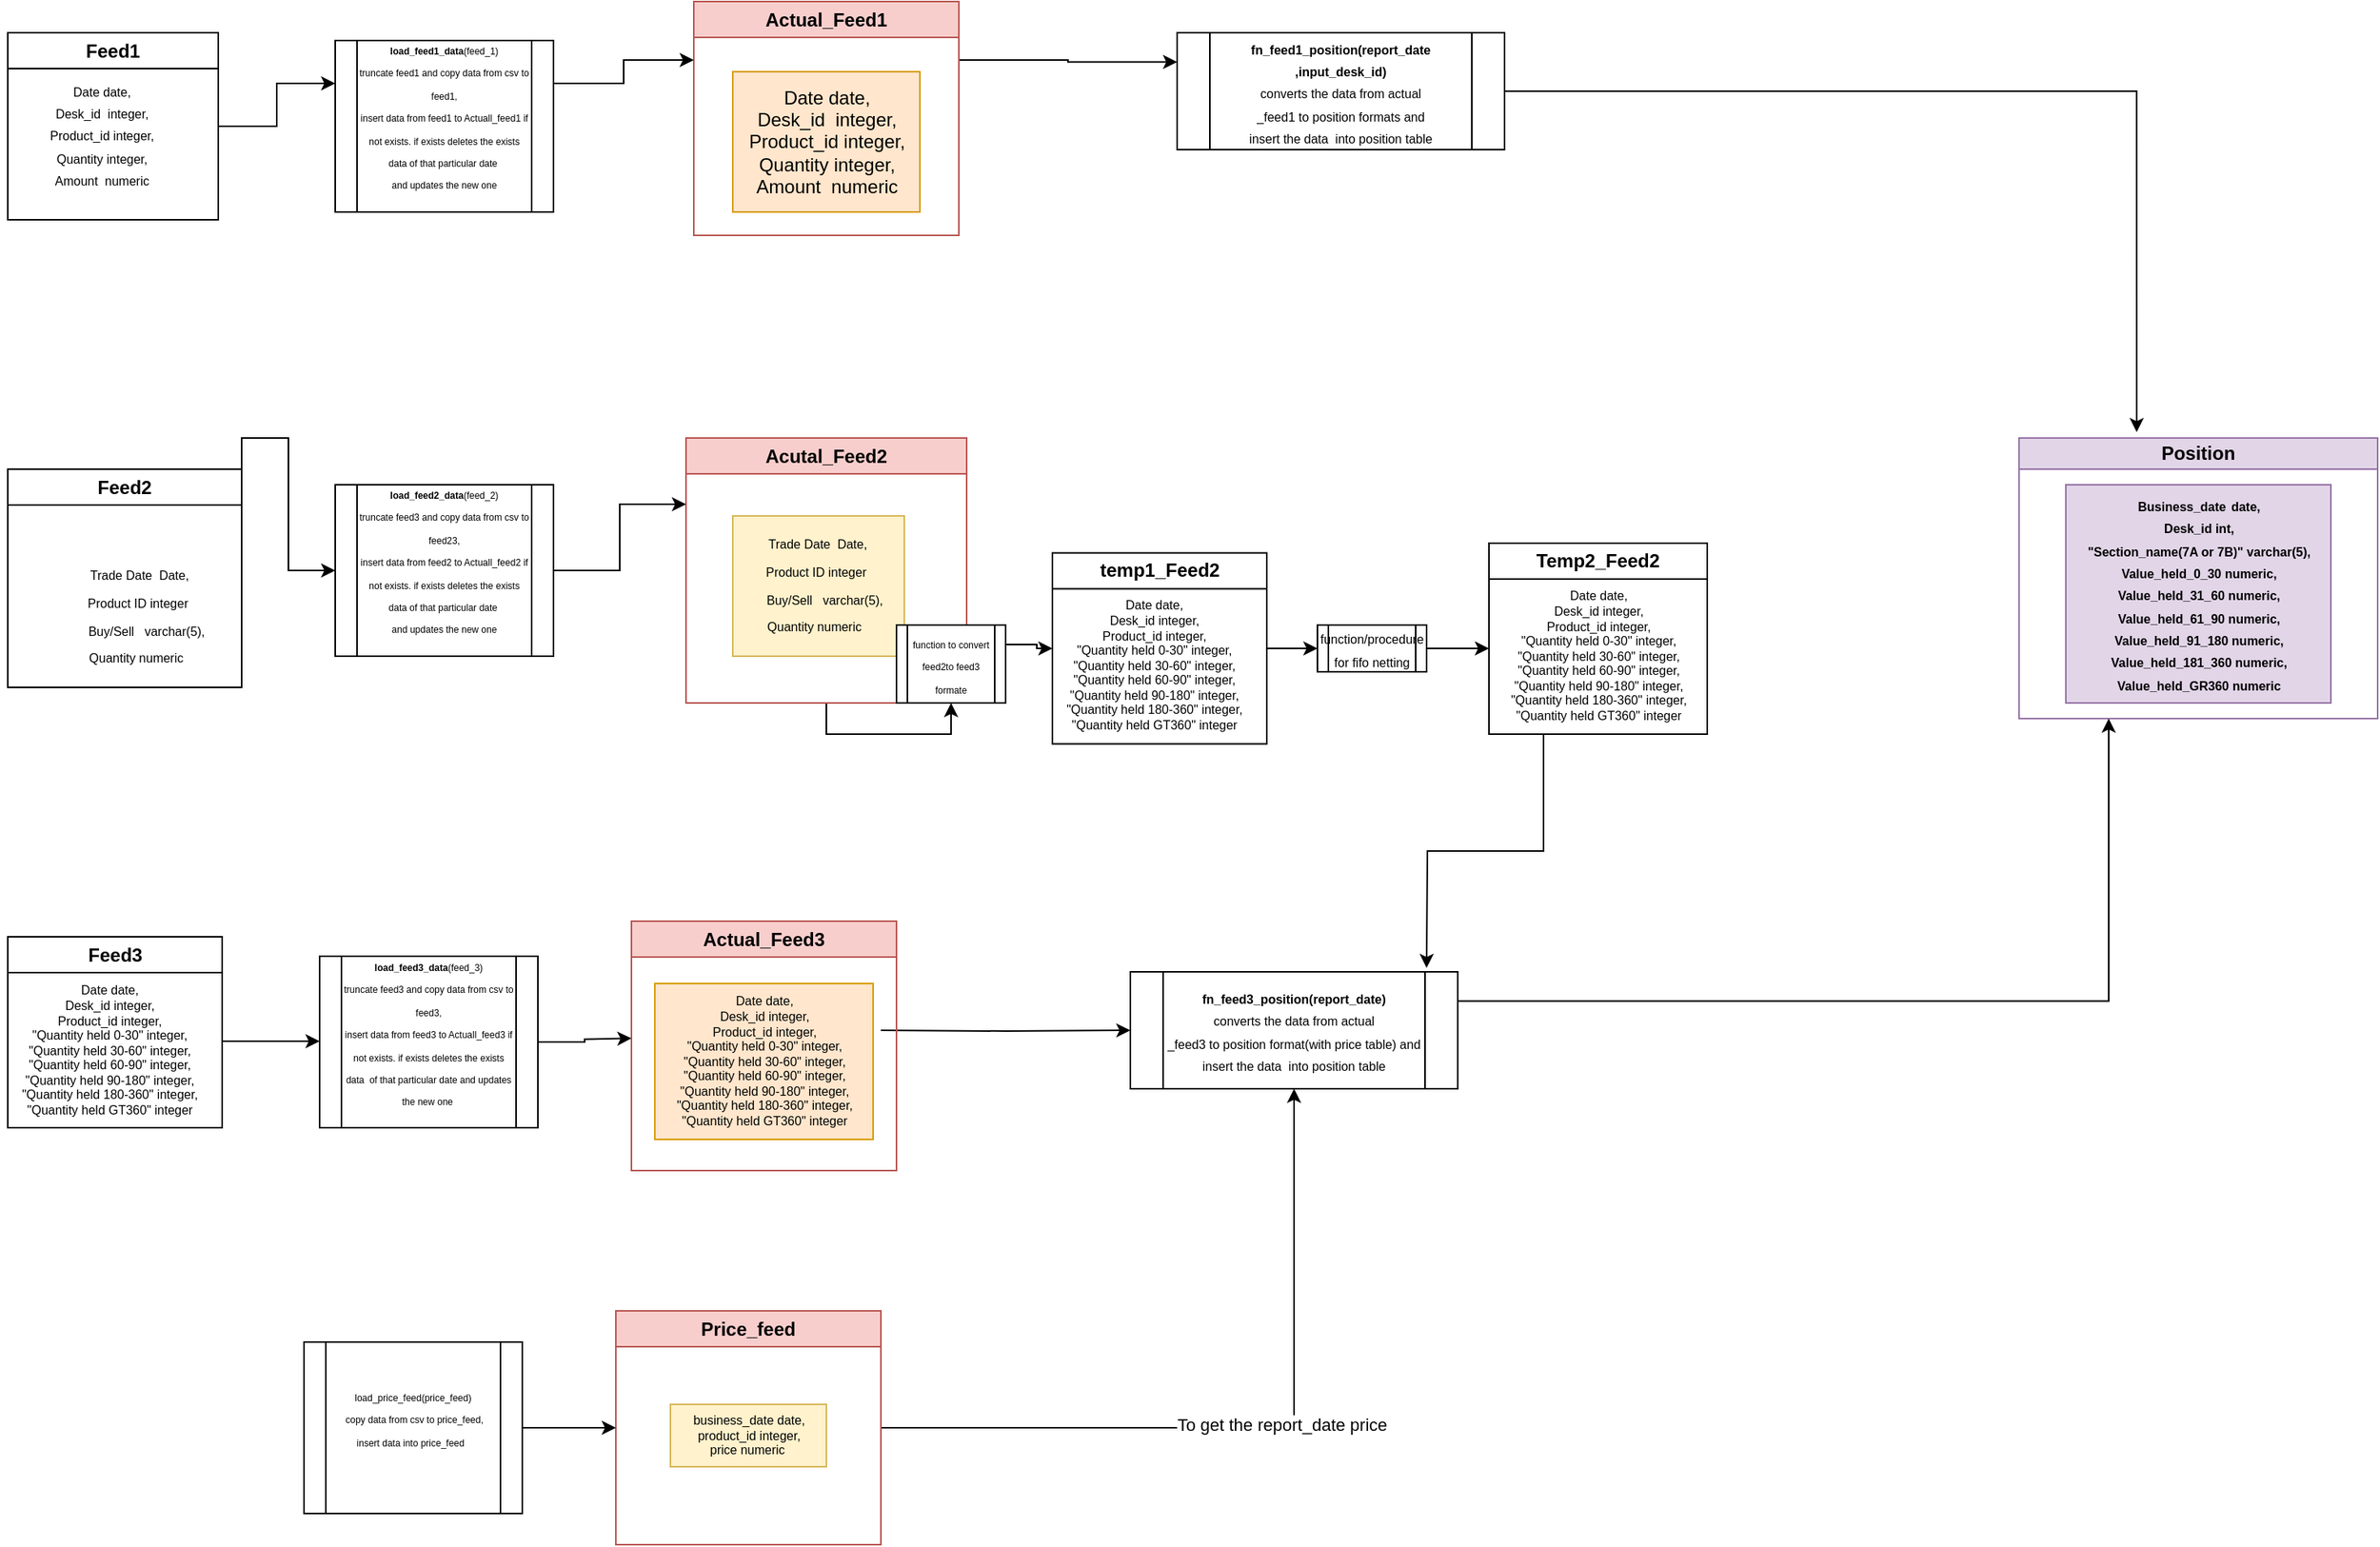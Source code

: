 <mxfile version="21.1.5" type="device">
  <diagram id="R2lEEEUBdFMjLlhIrx00" name="Page-1">
    <mxGraphModel dx="972" dy="428" grid="1" gridSize="10" guides="1" tooltips="1" connect="1" arrows="1" fold="1" page="1" pageScale="1" pageWidth="850" pageHeight="1100" math="0" shadow="0" extFonts="Permanent Marker^https://fonts.googleapis.com/css?family=Permanent+Marker">
      <root>
        <mxCell id="0" />
        <mxCell id="1" parent="0" />
        <mxCell id="IcwAf8RBkFZ6DbmnaQ4h-51" style="edgeStyle=orthogonalEdgeStyle;rounded=0;orthogonalLoop=1;jettySize=auto;html=1;exitX=1;exitY=0.5;exitDx=0;exitDy=0;entryX=0;entryY=0.25;entryDx=0;entryDy=0;" edge="1" parent="1" source="IcwAf8RBkFZ6DbmnaQ4h-14" target="IcwAf8RBkFZ6DbmnaQ4h-29">
          <mxGeometry relative="1" as="geometry" />
        </mxCell>
        <mxCell id="IcwAf8RBkFZ6DbmnaQ4h-14" value="Feed1" style="swimlane;whiteSpace=wrap;html=1;" vertex="1" parent="1">
          <mxGeometry x="10" y="40" width="135" height="120" as="geometry" />
        </mxCell>
        <mxCell id="IcwAf8RBkFZ6DbmnaQ4h-15" value="&lt;font style=&quot;font-size: 8px;&quot;&gt;Date date,&lt;br style=&quot;--tw-border-spacing-x: 0; --tw-border-spacing-y: 0; --tw-translate-x: 0; --tw-translate-y: 0; --tw-rotate: 0; --tw-skew-x: 0; --tw-skew-y: 0; --tw-scale-x: 1; --tw-scale-y: 1; --tw-pan-x: ; --tw-pan-y: ; --tw-pinch-zoom: ; --tw-scroll-snap-strictness: proximity; --tw-ordinal: ; --tw-slashed-zero: ; --tw-numeric-figure: ; --tw-numeric-spacing: ; --tw-numeric-fraction: ; --tw-ring-inset: ; --tw-ring-offset-width: 0px; --tw-ring-offset-color: #fff; --tw-ring-color: rgb(59 130 246 / 0.5); --tw-ring-offset-shadow: 0 0 #0000; --tw-ring-shadow: 0 0 #0000; --tw-shadow: 0 0 #0000; --tw-shadow-colored: 0 0 #0000; --tw-blur: ; --tw-brightness: ; --tw-contrast: ; --tw-grayscale: ; --tw-hue-rotate: ; --tw-invert: ; --tw-saturate: ; --tw-sepia: ; --tw-drop-shadow: ; --tw-backdrop-blur: ; --tw-backdrop-brightness: ; --tw-backdrop-contrast: ; --tw-backdrop-grayscale: ; --tw-backdrop-hue-rotate: ; --tw-backdrop-invert: ; --tw-backdrop-opacity: ; --tw-backdrop-saturate: ; --tw-backdrop-sepia: ; border-color: var(--border-color);&quot;&gt;Desk_id&amp;nbsp; integer,&lt;br style=&quot;--tw-border-spacing-x: 0; --tw-border-spacing-y: 0; --tw-translate-x: 0; --tw-translate-y: 0; --tw-rotate: 0; --tw-skew-x: 0; --tw-skew-y: 0; --tw-scale-x: 1; --tw-scale-y: 1; --tw-pan-x: ; --tw-pan-y: ; --tw-pinch-zoom: ; --tw-scroll-snap-strictness: proximity; --tw-ordinal: ; --tw-slashed-zero: ; --tw-numeric-figure: ; --tw-numeric-spacing: ; --tw-numeric-fraction: ; --tw-ring-inset: ; --tw-ring-offset-width: 0px; --tw-ring-offset-color: #fff; --tw-ring-color: rgb(59 130 246 / 0.5); --tw-ring-offset-shadow: 0 0 #0000; --tw-ring-shadow: 0 0 #0000; --tw-shadow: 0 0 #0000; --tw-shadow-colored: 0 0 #0000; --tw-blur: ; --tw-brightness: ; --tw-contrast: ; --tw-grayscale: ; --tw-hue-rotate: ; --tw-invert: ; --tw-saturate: ; --tw-sepia: ; --tw-drop-shadow: ; --tw-backdrop-blur: ; --tw-backdrop-brightness: ; --tw-backdrop-contrast: ; --tw-backdrop-grayscale: ; --tw-backdrop-hue-rotate: ; --tw-backdrop-invert: ; --tw-backdrop-opacity: ; --tw-backdrop-saturate: ; --tw-backdrop-sepia: ; border-color: var(--border-color);&quot;&gt;Product_id integer,&lt;br style=&quot;--tw-border-spacing-x: 0; --tw-border-spacing-y: 0; --tw-translate-x: 0; --tw-translate-y: 0; --tw-rotate: 0; --tw-skew-x: 0; --tw-skew-y: 0; --tw-scale-x: 1; --tw-scale-y: 1; --tw-pan-x: ; --tw-pan-y: ; --tw-pinch-zoom: ; --tw-scroll-snap-strictness: proximity; --tw-ordinal: ; --tw-slashed-zero: ; --tw-numeric-figure: ; --tw-numeric-spacing: ; --tw-numeric-fraction: ; --tw-ring-inset: ; --tw-ring-offset-width: 0px; --tw-ring-offset-color: #fff; --tw-ring-color: rgb(59 130 246 / 0.5); --tw-ring-offset-shadow: 0 0 #0000; --tw-ring-shadow: 0 0 #0000; --tw-shadow: 0 0 #0000; --tw-shadow-colored: 0 0 #0000; --tw-blur: ; --tw-brightness: ; --tw-contrast: ; --tw-grayscale: ; --tw-hue-rotate: ; --tw-invert: ; --tw-saturate: ; --tw-sepia: ; --tw-drop-shadow: ; --tw-backdrop-blur: ; --tw-backdrop-brightness: ; --tw-backdrop-contrast: ; --tw-backdrop-grayscale: ; --tw-backdrop-hue-rotate: ; --tw-backdrop-invert: ; --tw-backdrop-opacity: ; --tw-backdrop-saturate: ; --tw-backdrop-sepia: ; border-color: var(--border-color);&quot;&gt;Quantity integer,&lt;br style=&quot;--tw-border-spacing-x: 0; --tw-border-spacing-y: 0; --tw-translate-x: 0; --tw-translate-y: 0; --tw-rotate: 0; --tw-skew-x: 0; --tw-skew-y: 0; --tw-scale-x: 1; --tw-scale-y: 1; --tw-pan-x: ; --tw-pan-y: ; --tw-pinch-zoom: ; --tw-scroll-snap-strictness: proximity; --tw-ordinal: ; --tw-slashed-zero: ; --tw-numeric-figure: ; --tw-numeric-spacing: ; --tw-numeric-fraction: ; --tw-ring-inset: ; --tw-ring-offset-width: 0px; --tw-ring-offset-color: #fff; --tw-ring-color: rgb(59 130 246 / 0.5); --tw-ring-offset-shadow: 0 0 #0000; --tw-ring-shadow: 0 0 #0000; --tw-shadow: 0 0 #0000; --tw-shadow-colored: 0 0 #0000; --tw-blur: ; --tw-brightness: ; --tw-contrast: ; --tw-grayscale: ; --tw-hue-rotate: ; --tw-invert: ; --tw-saturate: ; --tw-sepia: ; --tw-drop-shadow: ; --tw-backdrop-blur: ; --tw-backdrop-brightness: ; --tw-backdrop-contrast: ; --tw-backdrop-grayscale: ; --tw-backdrop-hue-rotate: ; --tw-backdrop-invert: ; --tw-backdrop-opacity: ; --tw-backdrop-saturate: ; --tw-backdrop-sepia: ; border-color: var(--border-color);&quot;&gt;Amount&amp;nbsp; numeric&lt;/font&gt;" style="text;html=1;align=center;verticalAlign=middle;resizable=0;points=[];autosize=1;strokeColor=none;fillColor=none;" vertex="1" parent="IcwAf8RBkFZ6DbmnaQ4h-14">
          <mxGeometry x="15" y="20" width="90" height="90" as="geometry" />
        </mxCell>
        <mxCell id="IcwAf8RBkFZ6DbmnaQ4h-42" style="edgeStyle=orthogonalEdgeStyle;rounded=0;orthogonalLoop=1;jettySize=auto;html=1;exitX=1;exitY=0.25;exitDx=0;exitDy=0;entryX=0;entryY=0.25;entryDx=0;entryDy=0;" edge="1" parent="1" source="IcwAf8RBkFZ6DbmnaQ4h-16" target="IcwAf8RBkFZ6DbmnaQ4h-39">
          <mxGeometry relative="1" as="geometry" />
        </mxCell>
        <mxCell id="IcwAf8RBkFZ6DbmnaQ4h-16" value="Actual_Feed1" style="swimlane;whiteSpace=wrap;html=1;fillColor=#f8cecc;strokeColor=#b85450;" vertex="1" parent="1">
          <mxGeometry x="450" y="20" width="170" height="150" as="geometry" />
        </mxCell>
        <mxCell id="IcwAf8RBkFZ6DbmnaQ4h-17" value="Date date,&lt;br style=&quot;--tw-border-spacing-x: 0; --tw-border-spacing-y: 0; --tw-translate-x: 0; --tw-translate-y: 0; --tw-rotate: 0; --tw-skew-x: 0; --tw-skew-y: 0; --tw-scale-x: 1; --tw-scale-y: 1; --tw-pan-x: ; --tw-pan-y: ; --tw-pinch-zoom: ; --tw-scroll-snap-strictness: proximity; --tw-ordinal: ; --tw-slashed-zero: ; --tw-numeric-figure: ; --tw-numeric-spacing: ; --tw-numeric-fraction: ; --tw-ring-inset: ; --tw-ring-offset-width: 0px; --tw-ring-offset-color: #fff; --tw-ring-color: rgb(59 130 246 / 0.5); --tw-ring-offset-shadow: 0 0 #0000; --tw-ring-shadow: 0 0 #0000; --tw-shadow: 0 0 #0000; --tw-shadow-colored: 0 0 #0000; --tw-blur: ; --tw-brightness: ; --tw-contrast: ; --tw-grayscale: ; --tw-hue-rotate: ; --tw-invert: ; --tw-saturate: ; --tw-sepia: ; --tw-drop-shadow: ; --tw-backdrop-blur: ; --tw-backdrop-brightness: ; --tw-backdrop-contrast: ; --tw-backdrop-grayscale: ; --tw-backdrop-hue-rotate: ; --tw-backdrop-invert: ; --tw-backdrop-opacity: ; --tw-backdrop-saturate: ; --tw-backdrop-sepia: ; border-color: var(--border-color);&quot;&gt;Desk_id&amp;nbsp; integer,&lt;br style=&quot;--tw-border-spacing-x: 0; --tw-border-spacing-y: 0; --tw-translate-x: 0; --tw-translate-y: 0; --tw-rotate: 0; --tw-skew-x: 0; --tw-skew-y: 0; --tw-scale-x: 1; --tw-scale-y: 1; --tw-pan-x: ; --tw-pan-y: ; --tw-pinch-zoom: ; --tw-scroll-snap-strictness: proximity; --tw-ordinal: ; --tw-slashed-zero: ; --tw-numeric-figure: ; --tw-numeric-spacing: ; --tw-numeric-fraction: ; --tw-ring-inset: ; --tw-ring-offset-width: 0px; --tw-ring-offset-color: #fff; --tw-ring-color: rgb(59 130 246 / 0.5); --tw-ring-offset-shadow: 0 0 #0000; --tw-ring-shadow: 0 0 #0000; --tw-shadow: 0 0 #0000; --tw-shadow-colored: 0 0 #0000; --tw-blur: ; --tw-brightness: ; --tw-contrast: ; --tw-grayscale: ; --tw-hue-rotate: ; --tw-invert: ; --tw-saturate: ; --tw-sepia: ; --tw-drop-shadow: ; --tw-backdrop-blur: ; --tw-backdrop-brightness: ; --tw-backdrop-contrast: ; --tw-backdrop-grayscale: ; --tw-backdrop-hue-rotate: ; --tw-backdrop-invert: ; --tw-backdrop-opacity: ; --tw-backdrop-saturate: ; --tw-backdrop-sepia: ; border-color: var(--border-color);&quot;&gt;Product_id integer,&lt;br style=&quot;--tw-border-spacing-x: 0; --tw-border-spacing-y: 0; --tw-translate-x: 0; --tw-translate-y: 0; --tw-rotate: 0; --tw-skew-x: 0; --tw-skew-y: 0; --tw-scale-x: 1; --tw-scale-y: 1; --tw-pan-x: ; --tw-pan-y: ; --tw-pinch-zoom: ; --tw-scroll-snap-strictness: proximity; --tw-ordinal: ; --tw-slashed-zero: ; --tw-numeric-figure: ; --tw-numeric-spacing: ; --tw-numeric-fraction: ; --tw-ring-inset: ; --tw-ring-offset-width: 0px; --tw-ring-offset-color: #fff; --tw-ring-color: rgb(59 130 246 / 0.5); --tw-ring-offset-shadow: 0 0 #0000; --tw-ring-shadow: 0 0 #0000; --tw-shadow: 0 0 #0000; --tw-shadow-colored: 0 0 #0000; --tw-blur: ; --tw-brightness: ; --tw-contrast: ; --tw-grayscale: ; --tw-hue-rotate: ; --tw-invert: ; --tw-saturate: ; --tw-sepia: ; --tw-drop-shadow: ; --tw-backdrop-blur: ; --tw-backdrop-brightness: ; --tw-backdrop-contrast: ; --tw-backdrop-grayscale: ; --tw-backdrop-hue-rotate: ; --tw-backdrop-invert: ; --tw-backdrop-opacity: ; --tw-backdrop-saturate: ; --tw-backdrop-sepia: ; border-color: var(--border-color);&quot;&gt;Quantity integer,&lt;br style=&quot;--tw-border-spacing-x: 0; --tw-border-spacing-y: 0; --tw-translate-x: 0; --tw-translate-y: 0; --tw-rotate: 0; --tw-skew-x: 0; --tw-skew-y: 0; --tw-scale-x: 1; --tw-scale-y: 1; --tw-pan-x: ; --tw-pan-y: ; --tw-pinch-zoom: ; --tw-scroll-snap-strictness: proximity; --tw-ordinal: ; --tw-slashed-zero: ; --tw-numeric-figure: ; --tw-numeric-spacing: ; --tw-numeric-fraction: ; --tw-ring-inset: ; --tw-ring-offset-width: 0px; --tw-ring-offset-color: #fff; --tw-ring-color: rgb(59 130 246 / 0.5); --tw-ring-offset-shadow: 0 0 #0000; --tw-ring-shadow: 0 0 #0000; --tw-shadow: 0 0 #0000; --tw-shadow-colored: 0 0 #0000; --tw-blur: ; --tw-brightness: ; --tw-contrast: ; --tw-grayscale: ; --tw-hue-rotate: ; --tw-invert: ; --tw-saturate: ; --tw-sepia: ; --tw-drop-shadow: ; --tw-backdrop-blur: ; --tw-backdrop-brightness: ; --tw-backdrop-contrast: ; --tw-backdrop-grayscale: ; --tw-backdrop-hue-rotate: ; --tw-backdrop-invert: ; --tw-backdrop-opacity: ; --tw-backdrop-saturate: ; --tw-backdrop-sepia: ; border-color: var(--border-color);&quot;&gt;Amount&amp;nbsp; numeric" style="text;html=1;align=center;verticalAlign=middle;resizable=0;points=[];autosize=1;strokeColor=#d79b00;fillColor=#ffe6cc;" vertex="1" parent="IcwAf8RBkFZ6DbmnaQ4h-16">
          <mxGeometry x="25" y="45" width="120" height="90" as="geometry" />
        </mxCell>
        <mxCell id="IcwAf8RBkFZ6DbmnaQ4h-32" style="edgeStyle=orthogonalEdgeStyle;rounded=0;orthogonalLoop=1;jettySize=auto;html=1;exitX=1;exitY=0.25;exitDx=0;exitDy=0;entryX=0;entryY=0.25;entryDx=0;entryDy=0;" edge="1" parent="1" source="IcwAf8RBkFZ6DbmnaQ4h-29" target="IcwAf8RBkFZ6DbmnaQ4h-16">
          <mxGeometry relative="1" as="geometry" />
        </mxCell>
        <mxCell id="IcwAf8RBkFZ6DbmnaQ4h-29" value="&lt;font style=&quot;font-size: 6px;&quot;&gt;&lt;b&gt;load_feed1_data&lt;/b&gt;(feed_1)&lt;br&gt;truncate feed1 and copy data from csv to feed1,&lt;br&gt;insert data from feed1 to Actuall_feed1 if not exists. if exists deletes the exists data of that particular date&amp;nbsp;&lt;br&gt;&amp;nbsp;and updates the new one&amp;nbsp;&lt;br&gt;&lt;br&gt;&lt;/font&gt;" style="shape=process;whiteSpace=wrap;html=1;backgroundOutline=1;" vertex="1" parent="1">
          <mxGeometry x="220" y="45" width="140" height="110" as="geometry" />
        </mxCell>
        <mxCell id="IcwAf8RBkFZ6DbmnaQ4h-43" style="edgeStyle=orthogonalEdgeStyle;rounded=0;orthogonalLoop=1;jettySize=auto;html=1;exitX=1;exitY=0.5;exitDx=0;exitDy=0;entryX=0.328;entryY=-0.021;entryDx=0;entryDy=0;entryPerimeter=0;" edge="1" parent="1" source="IcwAf8RBkFZ6DbmnaQ4h-39" target="IcwAf8RBkFZ6DbmnaQ4h-40">
          <mxGeometry relative="1" as="geometry" />
        </mxCell>
        <mxCell id="IcwAf8RBkFZ6DbmnaQ4h-39" value="&lt;font style=&quot;font-size: 8px;&quot;&gt;&lt;b style=&quot;font-size: 8px;&quot;&gt;fn_feed1_position(&lt;/b&gt;&lt;b&gt;report_date&lt;/b&gt;&lt;br&gt;&lt;b style=&quot;font-size: 8px;&quot;&gt;,&lt;/b&gt;&lt;b&gt;input_desk_id&lt;/b&gt;&lt;b style=&quot;font-size: 8px;&quot;&gt;)&lt;/b&gt;&lt;br&gt;&lt;span style=&quot;font-size: 8px;&quot;&gt;converts the data from actual&lt;/span&gt;&lt;br&gt;&lt;span style=&quot;font-size: 8px;&quot;&gt;_feed1 to position formats and&lt;/span&gt;&lt;br&gt;&lt;span style=&quot;font-size: 8px;&quot;&gt;insert the data&amp;nbsp; into position table&lt;/span&gt;&lt;br&gt;&lt;/font&gt;" style="shape=process;whiteSpace=wrap;html=1;backgroundOutline=1;" vertex="1" parent="1">
          <mxGeometry x="760" y="40" width="210" height="75" as="geometry" />
        </mxCell>
        <mxCell id="IcwAf8RBkFZ6DbmnaQ4h-40" value="Position" style="swimlane;whiteSpace=wrap;html=1;fillColor=#e1d5e7;strokeColor=#9673a6;startSize=20;" vertex="1" parent="1">
          <mxGeometry x="1300" y="300" width="230" height="180" as="geometry" />
        </mxCell>
        <mxCell id="IcwAf8RBkFZ6DbmnaQ4h-41" value="&lt;div&gt;&lt;b&gt;&lt;font style=&quot;font-size: 8px;&quot;&gt;Business_date&lt;/font&gt; &lt;font style=&quot;font-size: 8px;&quot;&gt;date,&lt;/font&gt;&lt;/b&gt;&lt;/div&gt;&lt;div&gt;&lt;span style=&quot;font-size: 8px;&quot;&gt;&lt;b&gt;Desk_id int,&lt;/b&gt;&lt;/span&gt;&lt;/div&gt;&lt;div&gt;&lt;span style=&quot;font-size: 8px;&quot;&gt;&lt;b&gt;&quot;Section_name(7A or 7B)&quot; varchar(5),&lt;/b&gt;&lt;/span&gt;&lt;/div&gt;&lt;div&gt;&lt;span style=&quot;font-size: 8px;&quot;&gt;&lt;b&gt;Value_held_0_30 numeric,&lt;/b&gt;&lt;/span&gt;&lt;/div&gt;&lt;div&gt;&lt;span style=&quot;font-size: 8px;&quot;&gt;&lt;b&gt;Value_held_31_60 numeric,&lt;/b&gt;&lt;/span&gt;&lt;/div&gt;&lt;div&gt;&lt;span style=&quot;font-size: 8px;&quot;&gt;&lt;b&gt;Value_held_61_90 numeric,&lt;/b&gt;&lt;/span&gt;&lt;/div&gt;&lt;div&gt;&lt;span style=&quot;font-size: 8px;&quot;&gt;&lt;b&gt;Value_held_91_180 numeric,&lt;/b&gt;&lt;/span&gt;&lt;/div&gt;&lt;div&gt;&lt;span style=&quot;font-size: 8px;&quot;&gt;&lt;b&gt;Value_held_181_360 numeric,&lt;/b&gt;&lt;/span&gt;&lt;/div&gt;&lt;div&gt;&lt;span style=&quot;font-size: 8px;&quot;&gt;&lt;b&gt;Value_held_GR360 numeric&lt;/b&gt;&lt;/span&gt;&lt;/div&gt;" style="text;html=1;align=center;verticalAlign=middle;resizable=0;points=[];autosize=1;strokeColor=#9673a6;fillColor=#e1d5e7;" vertex="1" parent="IcwAf8RBkFZ6DbmnaQ4h-40">
          <mxGeometry x="30" y="30" width="170" height="140" as="geometry" />
        </mxCell>
        <mxCell id="IcwAf8RBkFZ6DbmnaQ4h-72" style="edgeStyle=orthogonalEdgeStyle;rounded=0;orthogonalLoop=1;jettySize=auto;html=1;exitX=1;exitY=0;exitDx=0;exitDy=0;" edge="1" parent="1" source="IcwAf8RBkFZ6DbmnaQ4h-44" target="IcwAf8RBkFZ6DbmnaQ4h-52">
          <mxGeometry relative="1" as="geometry">
            <Array as="points">
              <mxPoint x="147" y="687" />
            </Array>
          </mxGeometry>
        </mxCell>
        <mxCell id="IcwAf8RBkFZ6DbmnaQ4h-44" value="Feed3" style="swimlane;whiteSpace=wrap;html=1;" vertex="1" parent="1">
          <mxGeometry x="10" y="620" width="137.5" height="122.5" as="geometry" />
        </mxCell>
        <mxCell id="IcwAf8RBkFZ6DbmnaQ4h-46" value="&lt;div style=&quot;font-size: 8px;&quot;&gt;&lt;font style=&quot;font-size: 8px;&quot;&gt;Date date,&lt;/font&gt;&lt;/div&gt;&lt;div style=&quot;font-size: 8px;&quot;&gt;&lt;font style=&quot;font-size: 8px;&quot;&gt;Desk_id integer,&lt;/font&gt;&lt;/div&gt;&lt;div style=&quot;font-size: 8px;&quot;&gt;&lt;font style=&quot;font-size: 8px;&quot;&gt;Product_id integer,&lt;/font&gt;&lt;/div&gt;&lt;div style=&quot;font-size: 8px;&quot;&gt;&lt;font style=&quot;font-size: 8px;&quot;&gt;&quot;Quantity held 0-30&quot; integer,&lt;/font&gt;&lt;/div&gt;&lt;div style=&quot;font-size: 8px;&quot;&gt;&lt;font style=&quot;font-size: 8px;&quot;&gt;&quot;Quantity held 30-60&quot; integer,&lt;/font&gt;&lt;/div&gt;&lt;div style=&quot;font-size: 8px;&quot;&gt;&lt;font style=&quot;font-size: 8px;&quot;&gt;&quot;Quantity held 60-90&quot; integer,&lt;/font&gt;&lt;/div&gt;&lt;div style=&quot;font-size: 8px;&quot;&gt;&lt;font style=&quot;font-size: 8px;&quot;&gt;&quot;Quantity held 90-180&quot; integer,&lt;/font&gt;&lt;/div&gt;&lt;div style=&quot;font-size: 8px;&quot;&gt;&lt;font style=&quot;font-size: 8px;&quot;&gt;&quot;Quantity held 180-360&quot; integer,&lt;/font&gt;&lt;/div&gt;&lt;div style=&quot;font-size: 8px;&quot;&gt;&lt;font style=&quot;font-size: 8px;&quot;&gt;&quot;Quantity held GT360&quot; integer&lt;/font&gt;&lt;/div&gt;" style="text;html=1;align=center;verticalAlign=middle;resizable=0;points=[];autosize=1;strokeColor=none;fillColor=none;" vertex="1" parent="IcwAf8RBkFZ6DbmnaQ4h-44">
          <mxGeometry x="-5" y="22.5" width="140" height="100" as="geometry" />
        </mxCell>
        <mxCell id="IcwAf8RBkFZ6DbmnaQ4h-55" style="edgeStyle=orthogonalEdgeStyle;rounded=0;orthogonalLoop=1;jettySize=auto;html=1;entryX=0;entryY=0.5;entryDx=0;entryDy=0;" edge="1" parent="1" target="IcwAf8RBkFZ6DbmnaQ4h-53">
          <mxGeometry relative="1" as="geometry">
            <mxPoint x="570" y="680" as="sourcePoint" />
          </mxGeometry>
        </mxCell>
        <mxCell id="IcwAf8RBkFZ6DbmnaQ4h-47" value="Actual_Feed3" style="swimlane;whiteSpace=wrap;html=1;fillColor=#f8cecc;strokeColor=#b85450;" vertex="1" parent="1">
          <mxGeometry x="410" y="610" width="170" height="160" as="geometry" />
        </mxCell>
        <mxCell id="IcwAf8RBkFZ6DbmnaQ4h-48" value="&lt;div style=&quot;font-size: 8px;&quot;&gt;&lt;font style=&quot;font-size: 8px;&quot;&gt;Date date,&lt;/font&gt;&lt;/div&gt;&lt;div style=&quot;font-size: 8px;&quot;&gt;&lt;font style=&quot;font-size: 8px;&quot;&gt;Desk_id integer,&lt;/font&gt;&lt;/div&gt;&lt;div style=&quot;font-size: 8px;&quot;&gt;&lt;font style=&quot;font-size: 8px;&quot;&gt;Product_id integer,&lt;/font&gt;&lt;/div&gt;&lt;div style=&quot;font-size: 8px;&quot;&gt;&lt;font style=&quot;font-size: 8px;&quot;&gt;&quot;Quantity held 0-30&quot; integer,&lt;/font&gt;&lt;/div&gt;&lt;div style=&quot;font-size: 8px;&quot;&gt;&lt;font style=&quot;font-size: 8px;&quot;&gt;&quot;Quantity held 30-60&quot; integer,&lt;/font&gt;&lt;/div&gt;&lt;div style=&quot;font-size: 8px;&quot;&gt;&lt;font style=&quot;font-size: 8px;&quot;&gt;&quot;Quantity held 60-90&quot; integer,&lt;/font&gt;&lt;/div&gt;&lt;div style=&quot;font-size: 8px;&quot;&gt;&lt;font style=&quot;font-size: 8px;&quot;&gt;&quot;Quantity held 90-180&quot; integer,&lt;/font&gt;&lt;/div&gt;&lt;div style=&quot;font-size: 8px;&quot;&gt;&lt;font style=&quot;font-size: 8px;&quot;&gt;&quot;Quantity held 180-360&quot; integer,&lt;/font&gt;&lt;/div&gt;&lt;div style=&quot;font-size: 8px;&quot;&gt;&lt;font style=&quot;font-size: 8px;&quot;&gt;&quot;Quantity held GT360&quot; integer&lt;/font&gt;&lt;/div&gt;" style="text;html=1;align=center;verticalAlign=middle;resizable=0;points=[];autosize=1;strokeColor=#d79b00;fillColor=#ffe6cc;" vertex="1" parent="IcwAf8RBkFZ6DbmnaQ4h-47">
          <mxGeometry x="15" y="40" width="140" height="100" as="geometry" />
        </mxCell>
        <mxCell id="IcwAf8RBkFZ6DbmnaQ4h-70" style="edgeStyle=orthogonalEdgeStyle;rounded=0;orthogonalLoop=1;jettySize=auto;html=1;exitX=1;exitY=0.5;exitDx=0;exitDy=0;" edge="1" parent="1" source="IcwAf8RBkFZ6DbmnaQ4h-52">
          <mxGeometry relative="1" as="geometry">
            <mxPoint x="410" y="685.158" as="targetPoint" />
          </mxGeometry>
        </mxCell>
        <mxCell id="IcwAf8RBkFZ6DbmnaQ4h-52" value="&lt;font style=&quot;font-size: 6px;&quot;&gt;&lt;b&gt;load_feed3_data&lt;/b&gt;(feed_3)&lt;br&gt;truncate feed3 and copy data from csv to feed3,&lt;br&gt;insert data from feed3 to Actuall_feed3 if not exists. if exists deletes the exists data&amp;nbsp; of that particular date and updates the new one&amp;nbsp;&lt;br&gt;&lt;br&gt;&lt;/font&gt;" style="shape=process;whiteSpace=wrap;html=1;backgroundOutline=1;" vertex="1" parent="1">
          <mxGeometry x="210" y="632.5" width="140" height="110" as="geometry" />
        </mxCell>
        <mxCell id="IcwAf8RBkFZ6DbmnaQ4h-54" style="edgeStyle=orthogonalEdgeStyle;rounded=0;orthogonalLoop=1;jettySize=auto;html=1;exitX=1;exitY=0.25;exitDx=0;exitDy=0;entryX=0.25;entryY=1;entryDx=0;entryDy=0;" edge="1" parent="1" source="IcwAf8RBkFZ6DbmnaQ4h-53" target="IcwAf8RBkFZ6DbmnaQ4h-40">
          <mxGeometry relative="1" as="geometry" />
        </mxCell>
        <mxCell id="IcwAf8RBkFZ6DbmnaQ4h-53" value="&lt;font style=&quot;font-size: 8px;&quot;&gt;&lt;b style=&quot;font-size: 8px;&quot;&gt;fn_feed3_position(&lt;/b&gt;&lt;b&gt;report_date&lt;/b&gt;&lt;b style=&quot;font-size: 8px;&quot;&gt;)&lt;/b&gt;&lt;br&gt;&lt;span style=&quot;font-size: 8px;&quot;&gt;converts the data from actual&lt;/span&gt;&lt;br&gt;&lt;span style=&quot;font-size: 8px;&quot;&gt;_feed3 to position format(with price table) and&lt;/span&gt;&lt;br&gt;&lt;span style=&quot;font-size: 8px;&quot;&gt;insert the data&amp;nbsp; into position table&lt;/span&gt;&lt;br&gt;&lt;/font&gt;" style="shape=process;whiteSpace=wrap;html=1;backgroundOutline=1;" vertex="1" parent="1">
          <mxGeometry x="730" y="642.5" width="210" height="75" as="geometry" />
        </mxCell>
        <mxCell id="IcwAf8RBkFZ6DbmnaQ4h-67" style="edgeStyle=orthogonalEdgeStyle;rounded=0;orthogonalLoop=1;jettySize=auto;html=1;exitX=1;exitY=0.5;exitDx=0;exitDy=0;entryX=0.5;entryY=1;entryDx=0;entryDy=0;" edge="1" parent="1" source="IcwAf8RBkFZ6DbmnaQ4h-61" target="IcwAf8RBkFZ6DbmnaQ4h-53">
          <mxGeometry relative="1" as="geometry" />
        </mxCell>
        <mxCell id="IcwAf8RBkFZ6DbmnaQ4h-73" value="To get the report_date price" style="edgeLabel;html=1;align=center;verticalAlign=middle;resizable=0;points=[];" vertex="1" connectable="0" parent="IcwAf8RBkFZ6DbmnaQ4h-67">
          <mxGeometry x="0.06" y="2" relative="1" as="geometry">
            <mxPoint x="1" as="offset" />
          </mxGeometry>
        </mxCell>
        <mxCell id="IcwAf8RBkFZ6DbmnaQ4h-61" value="Price_feed" style="swimlane;whiteSpace=wrap;html=1;fillColor=#f8cecc;strokeColor=#b85450;" vertex="1" parent="1">
          <mxGeometry x="400" y="860" width="170" height="150" as="geometry" />
        </mxCell>
        <mxCell id="IcwAf8RBkFZ6DbmnaQ4h-62" value="&lt;div style=&quot;font-size: 8px;&quot;&gt;&lt;div&gt;business_date date,&lt;/div&gt;&lt;div&gt;	product_id integer,&lt;/div&gt;&lt;div&gt;&lt;span style=&quot;&quot;&gt;	&lt;/span&gt;price numeric&amp;nbsp;&lt;/div&gt;&lt;/div&gt;" style="text;html=1;align=center;verticalAlign=middle;resizable=0;points=[];autosize=1;strokeColor=#d6b656;fillColor=#fff2cc;" vertex="1" parent="IcwAf8RBkFZ6DbmnaQ4h-61">
          <mxGeometry x="35" y="60" width="100" height="40" as="geometry" />
        </mxCell>
        <mxCell id="IcwAf8RBkFZ6DbmnaQ4h-66" style="edgeStyle=orthogonalEdgeStyle;rounded=0;orthogonalLoop=1;jettySize=auto;html=1;exitX=1;exitY=0.5;exitDx=0;exitDy=0;entryX=0;entryY=0.5;entryDx=0;entryDy=0;" edge="1" parent="1" source="IcwAf8RBkFZ6DbmnaQ4h-63" target="IcwAf8RBkFZ6DbmnaQ4h-61">
          <mxGeometry relative="1" as="geometry" />
        </mxCell>
        <mxCell id="IcwAf8RBkFZ6DbmnaQ4h-63" value="&lt;font style=&quot;font-size: 6px;&quot;&gt;load_price_feed(price_feed)&lt;br&gt;&amp;nbsp;copy data from csv to price_feed,&lt;br&gt;insert data into price_feed&amp;nbsp;&amp;nbsp;&lt;br&gt;&lt;br&gt;&lt;/font&gt;" style="shape=process;whiteSpace=wrap;html=1;backgroundOutline=1;" vertex="1" parent="1">
          <mxGeometry x="200" y="880" width="140" height="110" as="geometry" />
        </mxCell>
        <mxCell id="IcwAf8RBkFZ6DbmnaQ4h-84" value="" style="edgeStyle=orthogonalEdgeStyle;rounded=0;orthogonalLoop=1;jettySize=auto;html=1;" edge="1" parent="1" source="IcwAf8RBkFZ6DbmnaQ4h-74" target="IcwAf8RBkFZ6DbmnaQ4h-83">
          <mxGeometry relative="1" as="geometry" />
        </mxCell>
        <mxCell id="IcwAf8RBkFZ6DbmnaQ4h-74" value="Acutal_Feed2" style="swimlane;whiteSpace=wrap;html=1;fillColor=#f8cecc;strokeColor=#b85450;" vertex="1" parent="1">
          <mxGeometry x="445" y="300" width="180" height="170" as="geometry" />
        </mxCell>
        <mxCell id="IcwAf8RBkFZ6DbmnaQ4h-76" value="&lt;p style=&quot;--tw-border-spacing-x: 0; --tw-border-spacing-y: 0; --tw-translate-x: 0; --tw-translate-y: 0; --tw-rotate: 0; --tw-skew-x: 0; --tw-skew-y: 0; --tw-scale-x: 1; --tw-scale-y: 1; --tw-pan-x: ; --tw-pan-y: ; --tw-pinch-zoom: ; --tw-scroll-snap-strictness: proximity; --tw-ordinal: ; --tw-slashed-zero: ; --tw-numeric-figure: ; --tw-numeric-spacing: ; --tw-numeric-fraction: ; --tw-ring-inset: ; --tw-ring-offset-width: 0px; --tw-ring-offset-color: #fff; --tw-ring-color: rgb(59 130 246 / 0.5); --tw-ring-offset-shadow: 0 0 #0000; --tw-ring-shadow: 0 0 #0000; --tw-shadow: 0 0 #0000; --tw-shadow-colored: 0 0 #0000; --tw-blur: ; --tw-brightness: ; --tw-contrast: ; --tw-grayscale: ; --tw-hue-rotate: ; --tw-invert: ; --tw-saturate: ; --tw-sepia: ; --tw-drop-shadow: ; --tw-backdrop-blur: ; --tw-backdrop-brightness: ; --tw-backdrop-contrast: ; --tw-backdrop-grayscale: ; --tw-backdrop-hue-rotate: ; --tw-backdrop-invert: ; --tw-backdrop-opacity: ; --tw-backdrop-saturate: ; --tw-backdrop-sepia: ; border-color: var(--border-color); font-size: 8px; text-indent: -18pt;&quot; class=&quot;MsoListParagraphCxSpFirst&quot;&gt;&amp;nbsp; &amp;nbsp; &amp;nbsp; &amp;nbsp; &amp;nbsp; Trade Date&amp;nbsp; Date,&lt;/p&gt;&lt;p style=&quot;--tw-border-spacing-x: 0; --tw-border-spacing-y: 0; --tw-translate-x: 0; --tw-translate-y: 0; --tw-rotate: 0; --tw-skew-x: 0; --tw-skew-y: 0; --tw-scale-x: 1; --tw-scale-y: 1; --tw-pan-x: ; --tw-pan-y: ; --tw-pinch-zoom: ; --tw-scroll-snap-strictness: proximity; --tw-ordinal: ; --tw-slashed-zero: ; --tw-numeric-figure: ; --tw-numeric-spacing: ; --tw-numeric-fraction: ; --tw-ring-inset: ; --tw-ring-offset-width: 0px; --tw-ring-offset-color: #fff; --tw-ring-color: rgb(59 130 246 / 0.5); --tw-ring-offset-shadow: 0 0 #0000; --tw-ring-shadow: 0 0 #0000; --tw-shadow: 0 0 #0000; --tw-shadow-colored: 0 0 #0000; --tw-blur: ; --tw-brightness: ; --tw-contrast: ; --tw-grayscale: ; --tw-hue-rotate: ; --tw-invert: ; --tw-saturate: ; --tw-sepia: ; --tw-drop-shadow: ; --tw-backdrop-blur: ; --tw-backdrop-brightness: ; --tw-backdrop-contrast: ; --tw-backdrop-grayscale: ; --tw-backdrop-hue-rotate: ; --tw-backdrop-invert: ; --tw-backdrop-opacity: ; --tw-backdrop-saturate: ; --tw-backdrop-sepia: ; border-color: var(--border-color); font-size: 8px; text-indent: -18pt;&quot; class=&quot;MsoListParagraphCxSpMiddle&quot;&gt;&lt;span style=&quot;--tw-border-spacing-x: 0; --tw-border-spacing-y: 0; --tw-translate-x: 0; --tw-translate-y: 0; --tw-rotate: 0; --tw-skew-x: 0; --tw-skew-y: 0; --tw-scale-x: 1; --tw-scale-y: 1; --tw-pan-x: ; --tw-pan-y: ; --tw-pinch-zoom: ; --tw-scroll-snap-strictness: proximity; --tw-ordinal: ; --tw-slashed-zero: ; --tw-numeric-figure: ; --tw-numeric-spacing: ; --tw-numeric-fraction: ; --tw-ring-inset: ; --tw-ring-offset-width: 0px; --tw-ring-offset-color: #fff; --tw-ring-color: rgb(59 130 246 / 0.5); --tw-ring-offset-shadow: 0 0 #0000; --tw-ring-shadow: 0 0 #0000; --tw-shadow: 0 0 #0000; --tw-shadow-colored: 0 0 #0000; --tw-blur: ; --tw-brightness: ; --tw-contrast: ; --tw-grayscale: ; --tw-hue-rotate: ; --tw-invert: ; --tw-saturate: ; --tw-sepia: ; --tw-drop-shadow: ; --tw-backdrop-blur: ; --tw-backdrop-brightness: ; --tw-backdrop-contrast: ; --tw-backdrop-grayscale: ; --tw-backdrop-hue-rotate: ; --tw-backdrop-invert: ; --tw-backdrop-opacity: ; --tw-backdrop-saturate: ; --tw-backdrop-sepia: ; border-color: var(--border-color); font-family: Symbol;&quot;&gt;&lt;/span&gt;&amp;nbsp; &amp;nbsp; &amp;nbsp; &amp;nbsp; &amp;nbsp;Product ID integer&lt;/p&gt;&lt;p style=&quot;--tw-border-spacing-x: 0; --tw-border-spacing-y: 0; --tw-translate-x: 0; --tw-translate-y: 0; --tw-rotate: 0; --tw-skew-x: 0; --tw-skew-y: 0; --tw-scale-x: 1; --tw-scale-y: 1; --tw-pan-x: ; --tw-pan-y: ; --tw-pinch-zoom: ; --tw-scroll-snap-strictness: proximity; --tw-ordinal: ; --tw-slashed-zero: ; --tw-numeric-figure: ; --tw-numeric-spacing: ; --tw-numeric-fraction: ; --tw-ring-inset: ; --tw-ring-offset-width: 0px; --tw-ring-offset-color: #fff; --tw-ring-color: rgb(59 130 246 / 0.5); --tw-ring-offset-shadow: 0 0 #0000; --tw-ring-shadow: 0 0 #0000; --tw-shadow: 0 0 #0000; --tw-shadow-colored: 0 0 #0000; --tw-blur: ; --tw-brightness: ; --tw-contrast: ; --tw-grayscale: ; --tw-hue-rotate: ; --tw-invert: ; --tw-saturate: ; --tw-sepia: ; --tw-drop-shadow: ; --tw-backdrop-blur: ; --tw-backdrop-brightness: ; --tw-backdrop-contrast: ; --tw-backdrop-grayscale: ; --tw-backdrop-hue-rotate: ; --tw-backdrop-invert: ; --tw-backdrop-opacity: ; --tw-backdrop-saturate: ; --tw-backdrop-sepia: ; border-color: var(--border-color); font-size: 8px; text-indent: -18pt;&quot; class=&quot;MsoListParagraphCxSpMiddle&quot;&gt;&amp;nbsp; &amp;nbsp; &amp;nbsp; &amp;nbsp; &amp;nbsp; &amp;nbsp; &amp;nbsp; Buy/Sell&amp;nbsp; &amp;nbsp;varchar(5),&lt;/p&gt;&lt;p style=&quot;--tw-border-spacing-x: 0; --tw-border-spacing-y: 0; --tw-translate-x: 0; --tw-translate-y: 0; --tw-rotate: 0; --tw-skew-x: 0; --tw-skew-y: 0; --tw-scale-x: 1; --tw-scale-y: 1; --tw-pan-x: ; --tw-pan-y: ; --tw-pinch-zoom: ; --tw-scroll-snap-strictness: proximity; --tw-ordinal: ; --tw-slashed-zero: ; --tw-numeric-figure: ; --tw-numeric-spacing: ; --tw-numeric-fraction: ; --tw-ring-inset: ; --tw-ring-offset-width: 0px; --tw-ring-offset-color: #fff; --tw-ring-color: rgb(59 130 246 / 0.5); --tw-ring-offset-shadow: 0 0 #0000; --tw-ring-shadow: 0 0 #0000; --tw-shadow: 0 0 #0000; --tw-shadow-colored: 0 0 #0000; --tw-blur: ; --tw-brightness: ; --tw-contrast: ; --tw-grayscale: ; --tw-hue-rotate: ; --tw-invert: ; --tw-saturate: ; --tw-sepia: ; --tw-drop-shadow: ; --tw-backdrop-blur: ; --tw-backdrop-brightness: ; --tw-backdrop-contrast: ; --tw-backdrop-grayscale: ; --tw-backdrop-hue-rotate: ; --tw-backdrop-invert: ; --tw-backdrop-opacity: ; --tw-backdrop-saturate: ; --tw-backdrop-sepia: ; border-color: var(--border-color); font-size: 8px; text-indent: -18pt;&quot; class=&quot;MsoListParagraphCxSpLast&quot;&gt;&amp;nbsp; &amp;nbsp; &amp;nbsp; &amp;nbsp; Quantity numeric&lt;/p&gt;" style="text;html=1;align=center;verticalAlign=middle;resizable=0;points=[];autosize=1;strokeColor=#d6b656;fillColor=#fff2cc;" vertex="1" parent="IcwAf8RBkFZ6DbmnaQ4h-74">
          <mxGeometry x="30" y="50" width="110" height="90" as="geometry" />
        </mxCell>
        <mxCell id="IcwAf8RBkFZ6DbmnaQ4h-90" value="" style="edgeStyle=orthogonalEdgeStyle;rounded=0;orthogonalLoop=1;jettySize=auto;html=1;" edge="1" parent="1" source="IcwAf8RBkFZ6DbmnaQ4h-80" target="IcwAf8RBkFZ6DbmnaQ4h-89">
          <mxGeometry relative="1" as="geometry" />
        </mxCell>
        <mxCell id="IcwAf8RBkFZ6DbmnaQ4h-80" value="temp1_Feed2" style="swimlane;whiteSpace=wrap;html=1;" vertex="1" parent="1">
          <mxGeometry x="680" y="373.75" width="137.5" height="122.5" as="geometry" />
        </mxCell>
        <mxCell id="IcwAf8RBkFZ6DbmnaQ4h-81" value="&lt;div style=&quot;font-size: 8px;&quot;&gt;&lt;font style=&quot;font-size: 8px;&quot;&gt;Date date,&lt;/font&gt;&lt;/div&gt;&lt;div style=&quot;font-size: 8px;&quot;&gt;&lt;font style=&quot;font-size: 8px;&quot;&gt;Desk_id integer,&lt;/font&gt;&lt;/div&gt;&lt;div style=&quot;font-size: 8px;&quot;&gt;&lt;font style=&quot;font-size: 8px;&quot;&gt;Product_id integer,&lt;/font&gt;&lt;/div&gt;&lt;div style=&quot;font-size: 8px;&quot;&gt;&lt;font style=&quot;font-size: 8px;&quot;&gt;&quot;Quantity held 0-30&quot; integer,&lt;/font&gt;&lt;/div&gt;&lt;div style=&quot;font-size: 8px;&quot;&gt;&lt;font style=&quot;font-size: 8px;&quot;&gt;&quot;Quantity held 30-60&quot; integer,&lt;/font&gt;&lt;/div&gt;&lt;div style=&quot;font-size: 8px;&quot;&gt;&lt;font style=&quot;font-size: 8px;&quot;&gt;&quot;Quantity held 60-90&quot; integer,&lt;/font&gt;&lt;/div&gt;&lt;div style=&quot;font-size: 8px;&quot;&gt;&lt;font style=&quot;font-size: 8px;&quot;&gt;&quot;Quantity held 90-180&quot; integer,&lt;/font&gt;&lt;/div&gt;&lt;div style=&quot;font-size: 8px;&quot;&gt;&lt;font style=&quot;font-size: 8px;&quot;&gt;&quot;Quantity held 180-360&quot; integer,&lt;/font&gt;&lt;/div&gt;&lt;div style=&quot;font-size: 8px;&quot;&gt;&lt;font style=&quot;font-size: 8px;&quot;&gt;&quot;Quantity held GT360&quot; integer&lt;/font&gt;&lt;/div&gt;" style="text;html=1;align=center;verticalAlign=middle;resizable=0;points=[];autosize=1;strokeColor=none;fillColor=none;" vertex="1" parent="IcwAf8RBkFZ6DbmnaQ4h-80">
          <mxGeometry x="-5" y="22.5" width="140" height="100" as="geometry" />
        </mxCell>
        <mxCell id="IcwAf8RBkFZ6DbmnaQ4h-88" style="edgeStyle=orthogonalEdgeStyle;rounded=0;orthogonalLoop=1;jettySize=auto;html=1;exitX=1;exitY=0.25;exitDx=0;exitDy=0;" edge="1" parent="1" source="IcwAf8RBkFZ6DbmnaQ4h-83" target="IcwAf8RBkFZ6DbmnaQ4h-80">
          <mxGeometry relative="1" as="geometry" />
        </mxCell>
        <mxCell id="IcwAf8RBkFZ6DbmnaQ4h-83" value="&lt;font style=&quot;font-size: 6px;&quot;&gt;function to convert feed2to feed3 formate&lt;/font&gt;" style="shape=process;whiteSpace=wrap;html=1;backgroundOutline=1;" vertex="1" parent="1">
          <mxGeometry x="580" y="420" width="70" height="50" as="geometry" />
        </mxCell>
        <mxCell id="IcwAf8RBkFZ6DbmnaQ4h-96" style="edgeStyle=orthogonalEdgeStyle;rounded=0;orthogonalLoop=1;jettySize=auto;html=1;exitX=1;exitY=0.5;exitDx=0;exitDy=0;" edge="1" parent="1" source="IcwAf8RBkFZ6DbmnaQ4h-89">
          <mxGeometry relative="1" as="geometry">
            <mxPoint x="960" y="435.034" as="targetPoint" />
          </mxGeometry>
        </mxCell>
        <mxCell id="IcwAf8RBkFZ6DbmnaQ4h-89" value="&lt;font style=&quot;font-size: 8px;&quot;&gt;&lt;br&gt;function/procedure for fifo netting&lt;br&gt;&lt;br&gt;&lt;/font&gt;" style="shape=process;whiteSpace=wrap;html=1;backgroundOutline=1;" vertex="1" parent="1">
          <mxGeometry x="850" y="420" width="70" height="30" as="geometry" />
        </mxCell>
        <mxCell id="IcwAf8RBkFZ6DbmnaQ4h-97" style="edgeStyle=orthogonalEdgeStyle;rounded=0;orthogonalLoop=1;jettySize=auto;html=1;exitX=0.25;exitY=1;exitDx=0;exitDy=0;" edge="1" parent="1" source="IcwAf8RBkFZ6DbmnaQ4h-92">
          <mxGeometry relative="1" as="geometry">
            <mxPoint x="920" y="640" as="targetPoint" />
          </mxGeometry>
        </mxCell>
        <mxCell id="IcwAf8RBkFZ6DbmnaQ4h-92" value="Temp2_Feed2" style="swimlane;whiteSpace=wrap;html=1;" vertex="1" parent="1">
          <mxGeometry x="960" y="367.5" width="140" height="122.5" as="geometry" />
        </mxCell>
        <mxCell id="IcwAf8RBkFZ6DbmnaQ4h-93" value="&lt;div style=&quot;font-size: 8px;&quot;&gt;&lt;font style=&quot;font-size: 8px;&quot;&gt;Date date,&lt;/font&gt;&lt;/div&gt;&lt;div style=&quot;font-size: 8px;&quot;&gt;&lt;font style=&quot;font-size: 8px;&quot;&gt;Desk_id integer,&lt;/font&gt;&lt;/div&gt;&lt;div style=&quot;font-size: 8px;&quot;&gt;&lt;font style=&quot;font-size: 8px;&quot;&gt;Product_id integer,&lt;/font&gt;&lt;/div&gt;&lt;div style=&quot;font-size: 8px;&quot;&gt;&lt;font style=&quot;font-size: 8px;&quot;&gt;&quot;Quantity held 0-30&quot; integer,&lt;/font&gt;&lt;/div&gt;&lt;div style=&quot;font-size: 8px;&quot;&gt;&lt;font style=&quot;font-size: 8px;&quot;&gt;&quot;Quantity held 30-60&quot; integer,&lt;/font&gt;&lt;/div&gt;&lt;div style=&quot;font-size: 8px;&quot;&gt;&lt;font style=&quot;font-size: 8px;&quot;&gt;&quot;Quantity held 60-90&quot; integer,&lt;/font&gt;&lt;/div&gt;&lt;div style=&quot;font-size: 8px;&quot;&gt;&lt;font style=&quot;font-size: 8px;&quot;&gt;&quot;Quantity held 90-180&quot; integer,&lt;/font&gt;&lt;/div&gt;&lt;div style=&quot;font-size: 8px;&quot;&gt;&lt;font style=&quot;font-size: 8px;&quot;&gt;&quot;Quantity held 180-360&quot; integer,&lt;/font&gt;&lt;/div&gt;&lt;div style=&quot;font-size: 8px;&quot;&gt;&lt;font style=&quot;font-size: 8px;&quot;&gt;&quot;Quantity held GT360&quot; integer&lt;/font&gt;&lt;/div&gt;" style="text;html=1;align=center;verticalAlign=middle;resizable=0;points=[];autosize=1;strokeColor=none;fillColor=none;" vertex="1" parent="IcwAf8RBkFZ6DbmnaQ4h-92">
          <mxGeometry y="22.5" width="140" height="100" as="geometry" />
        </mxCell>
        <mxCell id="IcwAf8RBkFZ6DbmnaQ4h-101" style="edgeStyle=orthogonalEdgeStyle;rounded=0;orthogonalLoop=1;jettySize=auto;html=1;exitX=1;exitY=0;exitDx=0;exitDy=0;" edge="1" parent="1" source="IcwAf8RBkFZ6DbmnaQ4h-98" target="IcwAf8RBkFZ6DbmnaQ4h-100">
          <mxGeometry relative="1" as="geometry" />
        </mxCell>
        <mxCell id="IcwAf8RBkFZ6DbmnaQ4h-98" value="Feed2" style="swimlane;whiteSpace=wrap;html=1;" vertex="1" parent="1">
          <mxGeometry x="10" y="320" width="150" height="140" as="geometry" />
        </mxCell>
        <mxCell id="IcwAf8RBkFZ6DbmnaQ4h-99" value="&lt;p style=&quot;--tw-border-spacing-x: 0; --tw-border-spacing-y: 0; --tw-translate-x: 0; --tw-translate-y: 0; --tw-rotate: 0; --tw-skew-x: 0; --tw-skew-y: 0; --tw-scale-x: 1; --tw-scale-y: 1; --tw-pan-x: ; --tw-pan-y: ; --tw-pinch-zoom: ; --tw-scroll-snap-strictness: proximity; --tw-ordinal: ; --tw-slashed-zero: ; --tw-numeric-figure: ; --tw-numeric-spacing: ; --tw-numeric-fraction: ; --tw-ring-inset: ; --tw-ring-offset-width: 0px; --tw-ring-offset-color: #fff; --tw-ring-color: rgb(59 130 246 / 0.5); --tw-ring-offset-shadow: 0 0 #0000; --tw-ring-shadow: 0 0 #0000; --tw-shadow: 0 0 #0000; --tw-shadow-colored: 0 0 #0000; --tw-blur: ; --tw-brightness: ; --tw-contrast: ; --tw-grayscale: ; --tw-hue-rotate: ; --tw-invert: ; --tw-saturate: ; --tw-sepia: ; --tw-drop-shadow: ; --tw-backdrop-blur: ; --tw-backdrop-brightness: ; --tw-backdrop-contrast: ; --tw-backdrop-grayscale: ; --tw-backdrop-hue-rotate: ; --tw-backdrop-invert: ; --tw-backdrop-opacity: ; --tw-backdrop-saturate: ; --tw-backdrop-sepia: ; border-color: var(--border-color); font-size: 8px; text-indent: -18pt;&quot; class=&quot;MsoListParagraphCxSpFirst&quot;&gt;&amp;nbsp; &amp;nbsp; &amp;nbsp; &amp;nbsp; &amp;nbsp; Trade Date&amp;nbsp; Date,&lt;/p&gt;&lt;p style=&quot;--tw-border-spacing-x: 0; --tw-border-spacing-y: 0; --tw-translate-x: 0; --tw-translate-y: 0; --tw-rotate: 0; --tw-skew-x: 0; --tw-skew-y: 0; --tw-scale-x: 1; --tw-scale-y: 1; --tw-pan-x: ; --tw-pan-y: ; --tw-pinch-zoom: ; --tw-scroll-snap-strictness: proximity; --tw-ordinal: ; --tw-slashed-zero: ; --tw-numeric-figure: ; --tw-numeric-spacing: ; --tw-numeric-fraction: ; --tw-ring-inset: ; --tw-ring-offset-width: 0px; --tw-ring-offset-color: #fff; --tw-ring-color: rgb(59 130 246 / 0.5); --tw-ring-offset-shadow: 0 0 #0000; --tw-ring-shadow: 0 0 #0000; --tw-shadow: 0 0 #0000; --tw-shadow-colored: 0 0 #0000; --tw-blur: ; --tw-brightness: ; --tw-contrast: ; --tw-grayscale: ; --tw-hue-rotate: ; --tw-invert: ; --tw-saturate: ; --tw-sepia: ; --tw-drop-shadow: ; --tw-backdrop-blur: ; --tw-backdrop-brightness: ; --tw-backdrop-contrast: ; --tw-backdrop-grayscale: ; --tw-backdrop-hue-rotate: ; --tw-backdrop-invert: ; --tw-backdrop-opacity: ; --tw-backdrop-saturate: ; --tw-backdrop-sepia: ; border-color: var(--border-color); font-size: 8px; text-indent: -18pt;&quot; class=&quot;MsoListParagraphCxSpMiddle&quot;&gt;&lt;span style=&quot;--tw-border-spacing-x: 0; --tw-border-spacing-y: 0; --tw-translate-x: 0; --tw-translate-y: 0; --tw-rotate: 0; --tw-skew-x: 0; --tw-skew-y: 0; --tw-scale-x: 1; --tw-scale-y: 1; --tw-pan-x: ; --tw-pan-y: ; --tw-pinch-zoom: ; --tw-scroll-snap-strictness: proximity; --tw-ordinal: ; --tw-slashed-zero: ; --tw-numeric-figure: ; --tw-numeric-spacing: ; --tw-numeric-fraction: ; --tw-ring-inset: ; --tw-ring-offset-width: 0px; --tw-ring-offset-color: #fff; --tw-ring-color: rgb(59 130 246 / 0.5); --tw-ring-offset-shadow: 0 0 #0000; --tw-ring-shadow: 0 0 #0000; --tw-shadow: 0 0 #0000; --tw-shadow-colored: 0 0 #0000; --tw-blur: ; --tw-brightness: ; --tw-contrast: ; --tw-grayscale: ; --tw-hue-rotate: ; --tw-invert: ; --tw-saturate: ; --tw-sepia: ; --tw-drop-shadow: ; --tw-backdrop-blur: ; --tw-backdrop-brightness: ; --tw-backdrop-contrast: ; --tw-backdrop-grayscale: ; --tw-backdrop-hue-rotate: ; --tw-backdrop-invert: ; --tw-backdrop-opacity: ; --tw-backdrop-saturate: ; --tw-backdrop-sepia: ; border-color: var(--border-color); font-family: Symbol;&quot;&gt;&lt;/span&gt;&amp;nbsp; &amp;nbsp; &amp;nbsp; &amp;nbsp; &amp;nbsp;Product ID integer&lt;/p&gt;&lt;p style=&quot;--tw-border-spacing-x: 0; --tw-border-spacing-y: 0; --tw-translate-x: 0; --tw-translate-y: 0; --tw-rotate: 0; --tw-skew-x: 0; --tw-skew-y: 0; --tw-scale-x: 1; --tw-scale-y: 1; --tw-pan-x: ; --tw-pan-y: ; --tw-pinch-zoom: ; --tw-scroll-snap-strictness: proximity; --tw-ordinal: ; --tw-slashed-zero: ; --tw-numeric-figure: ; --tw-numeric-spacing: ; --tw-numeric-fraction: ; --tw-ring-inset: ; --tw-ring-offset-width: 0px; --tw-ring-offset-color: #fff; --tw-ring-color: rgb(59 130 246 / 0.5); --tw-ring-offset-shadow: 0 0 #0000; --tw-ring-shadow: 0 0 #0000; --tw-shadow: 0 0 #0000; --tw-shadow-colored: 0 0 #0000; --tw-blur: ; --tw-brightness: ; --tw-contrast: ; --tw-grayscale: ; --tw-hue-rotate: ; --tw-invert: ; --tw-saturate: ; --tw-sepia: ; --tw-drop-shadow: ; --tw-backdrop-blur: ; --tw-backdrop-brightness: ; --tw-backdrop-contrast: ; --tw-backdrop-grayscale: ; --tw-backdrop-hue-rotate: ; --tw-backdrop-invert: ; --tw-backdrop-opacity: ; --tw-backdrop-saturate: ; --tw-backdrop-sepia: ; border-color: var(--border-color); font-size: 8px; text-indent: -18pt;&quot; class=&quot;MsoListParagraphCxSpMiddle&quot;&gt;&amp;nbsp; &amp;nbsp; &amp;nbsp; &amp;nbsp; &amp;nbsp; &amp;nbsp; &amp;nbsp; Buy/Sell&amp;nbsp; &amp;nbsp;varchar(5),&lt;/p&gt;&lt;p style=&quot;--tw-border-spacing-x: 0; --tw-border-spacing-y: 0; --tw-translate-x: 0; --tw-translate-y: 0; --tw-rotate: 0; --tw-skew-x: 0; --tw-skew-y: 0; --tw-scale-x: 1; --tw-scale-y: 1; --tw-pan-x: ; --tw-pan-y: ; --tw-pinch-zoom: ; --tw-scroll-snap-strictness: proximity; --tw-ordinal: ; --tw-slashed-zero: ; --tw-numeric-figure: ; --tw-numeric-spacing: ; --tw-numeric-fraction: ; --tw-ring-inset: ; --tw-ring-offset-width: 0px; --tw-ring-offset-color: #fff; --tw-ring-color: rgb(59 130 246 / 0.5); --tw-ring-offset-shadow: 0 0 #0000; --tw-ring-shadow: 0 0 #0000; --tw-shadow: 0 0 #0000; --tw-shadow-colored: 0 0 #0000; --tw-blur: ; --tw-brightness: ; --tw-contrast: ; --tw-grayscale: ; --tw-hue-rotate: ; --tw-invert: ; --tw-saturate: ; --tw-sepia: ; --tw-drop-shadow: ; --tw-backdrop-blur: ; --tw-backdrop-brightness: ; --tw-backdrop-contrast: ; --tw-backdrop-grayscale: ; --tw-backdrop-hue-rotate: ; --tw-backdrop-invert: ; --tw-backdrop-opacity: ; --tw-backdrop-saturate: ; --tw-backdrop-sepia: ; border-color: var(--border-color); font-size: 8px; text-indent: -18pt;&quot; class=&quot;MsoListParagraphCxSpLast&quot;&gt;&amp;nbsp; &amp;nbsp; &amp;nbsp; &amp;nbsp; Quantity numeric&lt;/p&gt;" style="text;html=1;align=center;verticalAlign=middle;resizable=0;points=[];autosize=1;" vertex="1" parent="IcwAf8RBkFZ6DbmnaQ4h-98">
          <mxGeometry x="30" y="50" width="110" height="90" as="geometry" />
        </mxCell>
        <mxCell id="IcwAf8RBkFZ6DbmnaQ4h-102" value="" style="edgeStyle=orthogonalEdgeStyle;rounded=0;orthogonalLoop=1;jettySize=auto;html=1;entryX=0;entryY=0.25;entryDx=0;entryDy=0;" edge="1" parent="1" source="IcwAf8RBkFZ6DbmnaQ4h-100" target="IcwAf8RBkFZ6DbmnaQ4h-74">
          <mxGeometry relative="1" as="geometry" />
        </mxCell>
        <mxCell id="IcwAf8RBkFZ6DbmnaQ4h-100" value="&lt;font style=&quot;font-size: 6px;&quot;&gt;&lt;b&gt;load_feed2_data&lt;/b&gt;(feed_2)&lt;br&gt;truncate feed3 and copy data from csv to feed23,&lt;br&gt;insert data from feed2 to Actuall_feed2 if not exists. if exists deletes the exists data of that particular date&amp;nbsp;&lt;br&gt;&amp;nbsp;and updates the new one&amp;nbsp;&lt;br&gt;&lt;br&gt;&lt;/font&gt;" style="shape=process;whiteSpace=wrap;html=1;backgroundOutline=1;" vertex="1" parent="1">
          <mxGeometry x="220" y="330" width="140" height="110" as="geometry" />
        </mxCell>
      </root>
    </mxGraphModel>
  </diagram>
</mxfile>
